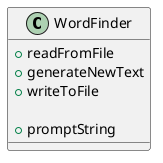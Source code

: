 @startuml
'https://plantuml.com/class-diagram

class WordFinder{
+ readFromFile
+ generateNewText
+ writeToFile

+ promptString
}

@enduml